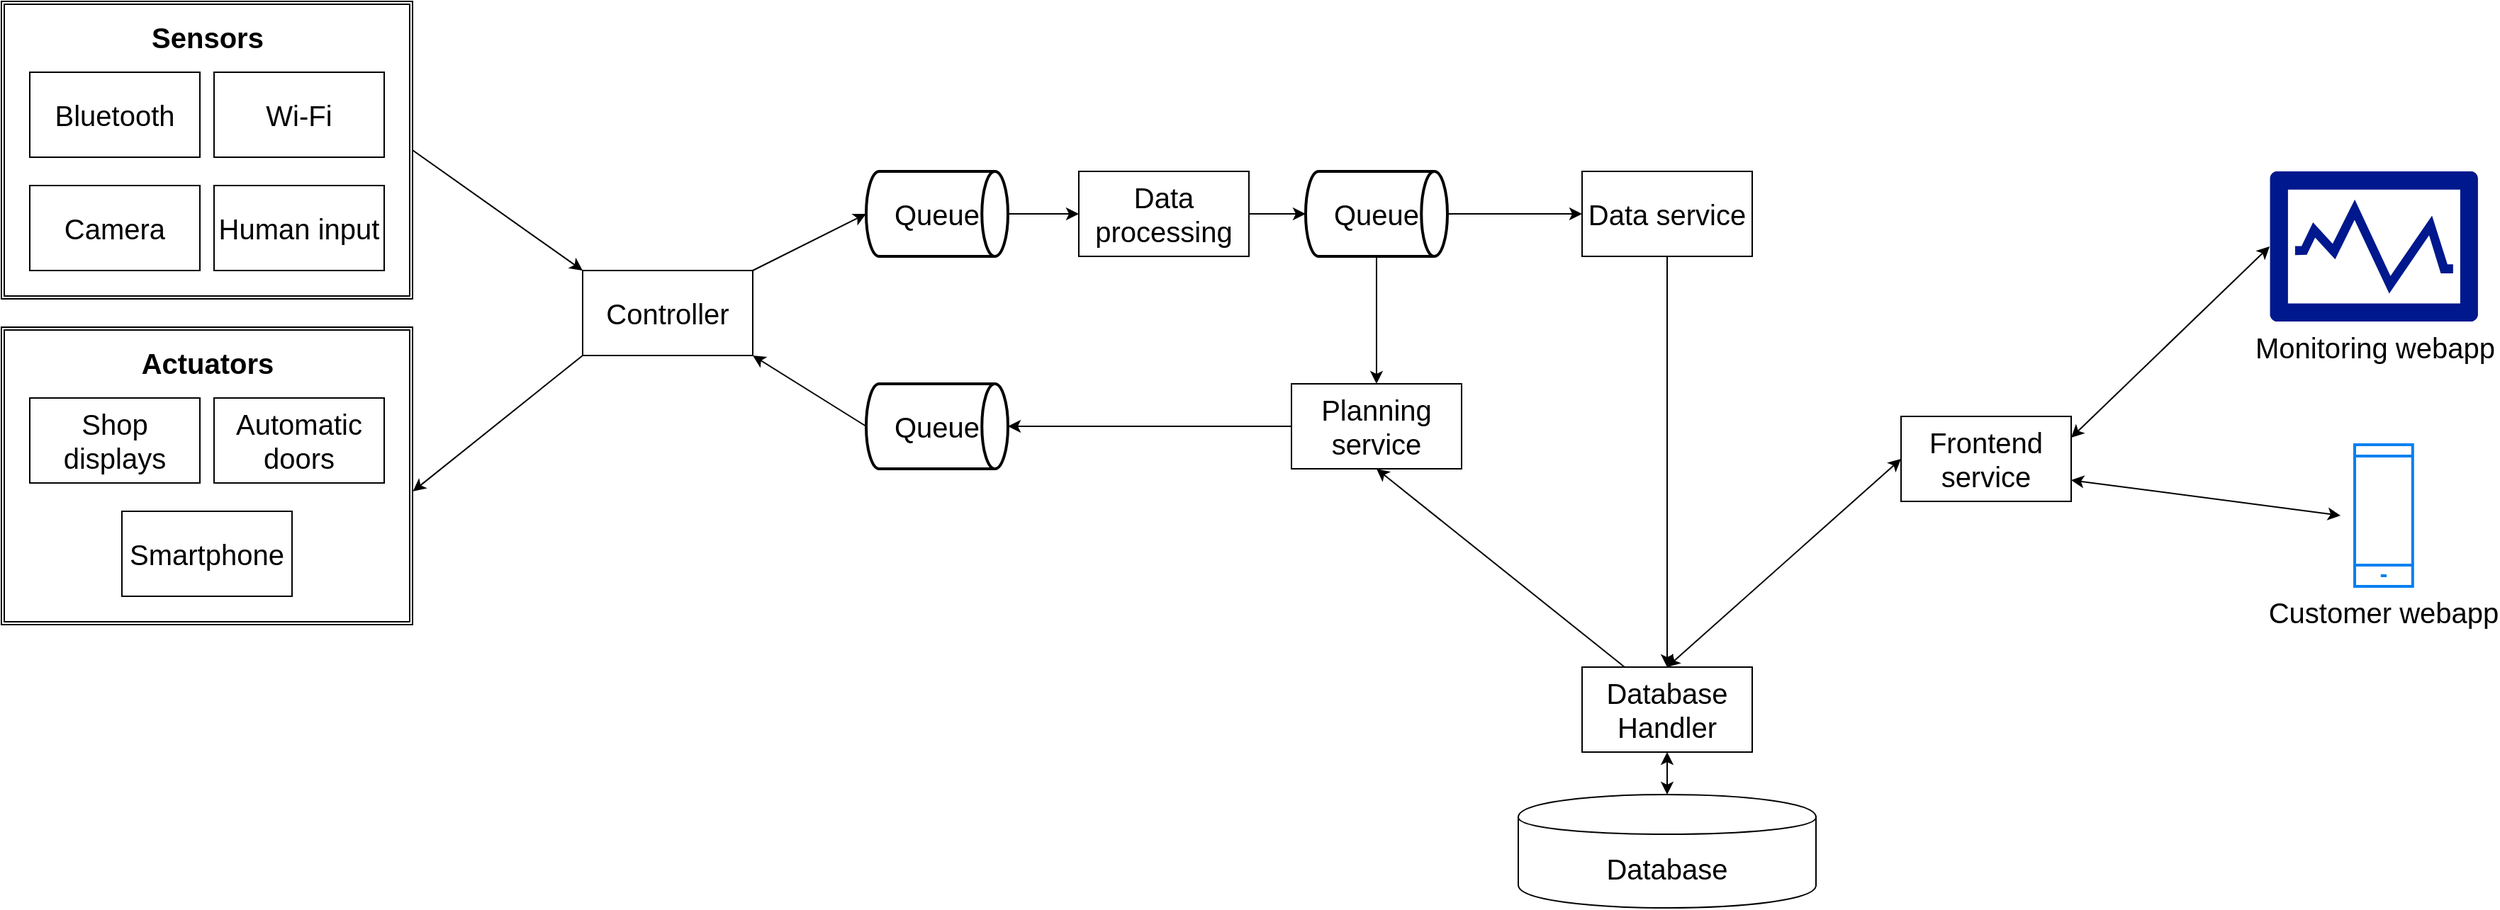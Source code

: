 <mxfile version="13.0.7" type="device"><diagram id="7mcNRXjc0NraGpx_m4gp" name="Page-1"><mxGraphModel dx="2370" dy="1323" grid="1" gridSize="10" guides="1" tooltips="1" connect="1" arrows="1" fold="1" page="1" pageScale="1" pageWidth="2336" pageHeight="1654" math="0" shadow="0"><root><mxCell id="0"/><mxCell id="1" parent="0"/><mxCell id="3SHRTboqrRlh6UkR22-T-20" value="" style="shape=ext;double=1;rounded=0;whiteSpace=wrap;html=1;fontSize=20;" vertex="1" parent="1"><mxGeometry x="30" y="310" width="290" height="210" as="geometry"/></mxCell><mxCell id="3SHRTboqrRlh6UkR22-T-19" value="" style="shape=ext;double=1;rounded=0;whiteSpace=wrap;html=1;fontSize=20;" vertex="1" parent="1"><mxGeometry x="30" y="80" width="290" height="210" as="geometry"/></mxCell><mxCell id="3SHRTboqrRlh6UkR22-T-1" value="Bluetooth" style="rounded=0;whiteSpace=wrap;html=1;fontSize=20;" vertex="1" parent="1"><mxGeometry x="50" y="130" width="120" height="60" as="geometry"/></mxCell><mxCell id="3SHRTboqrRlh6UkR22-T-2" value="Wi-Fi" style="rounded=0;whiteSpace=wrap;html=1;fontSize=20;" vertex="1" parent="1"><mxGeometry x="180" y="130" width="120" height="60" as="geometry"/></mxCell><mxCell id="3SHRTboqrRlh6UkR22-T-3" value="Human input" style="rounded=0;whiteSpace=wrap;html=1;fontSize=20;" vertex="1" parent="1"><mxGeometry x="180" y="210" width="120" height="60" as="geometry"/></mxCell><mxCell id="3SHRTboqrRlh6UkR22-T-4" value="Camera" style="rounded=0;whiteSpace=wrap;html=1;fontSize=20;" vertex="1" parent="1"><mxGeometry x="50" y="210" width="120" height="60" as="geometry"/></mxCell><mxCell id="3SHRTboqrRlh6UkR22-T-9" value="Sensors" style="text;strokeColor=none;fillColor=none;html=1;fontSize=20;fontStyle=1;verticalAlign=middle;align=center;" vertex="1" parent="1"><mxGeometry x="130" y="90" width="90" height="30" as="geometry"/></mxCell><mxCell id="3SHRTboqrRlh6UkR22-T-10" value="Shop displays" style="rounded=0;whiteSpace=wrap;html=1;fontSize=20;" vertex="1" parent="1"><mxGeometry x="50" y="360" width="120" height="60" as="geometry"/></mxCell><mxCell id="3SHRTboqrRlh6UkR22-T-11" value="Automatic doors" style="rounded=0;whiteSpace=wrap;html=1;fontSize=20;" vertex="1" parent="1"><mxGeometry x="180" y="360" width="120" height="60" as="geometry"/></mxCell><mxCell id="3SHRTboqrRlh6UkR22-T-13" value="Smartphone" style="rounded=0;whiteSpace=wrap;html=1;fontSize=20;" vertex="1" parent="1"><mxGeometry x="115" y="440" width="120" height="60" as="geometry"/></mxCell><mxCell id="3SHRTboqrRlh6UkR22-T-14" value="Actuators" style="text;strokeColor=none;fillColor=none;html=1;fontSize=20;fontStyle=1;verticalAlign=middle;align=center;" vertex="1" parent="1"><mxGeometry x="130" y="320" width="90" height="30" as="geometry"/></mxCell><mxCell id="3SHRTboqrRlh6UkR22-T-17" value="" style="endArrow=classic;html=1;entryX=0;entryY=0;entryDx=0;entryDy=0;exitX=1;exitY=0.5;exitDx=0;exitDy=0;fontSize=20;" edge="1" parent="1" source="3SHRTboqrRlh6UkR22-T-19" target="3SHRTboqrRlh6UkR22-T-22"><mxGeometry width="50" height="50" relative="1" as="geometry"><mxPoint x="320" y="200" as="sourcePoint"/><mxPoint x="410" y="240" as="targetPoint"/></mxGeometry></mxCell><mxCell id="3SHRTboqrRlh6UkR22-T-21" value="" style="endArrow=classic;html=1;entryX=1.001;entryY=0.552;entryDx=0;entryDy=0;entryPerimeter=0;exitX=0;exitY=1;exitDx=0;exitDy=0;fontSize=20;" edge="1" parent="1" source="3SHRTboqrRlh6UkR22-T-22" target="3SHRTboqrRlh6UkR22-T-20"><mxGeometry width="50" height="50" relative="1" as="geometry"><mxPoint x="550" y="460" as="sourcePoint"/><mxPoint x="410" y="380" as="targetPoint"/><Array as="points"/></mxGeometry></mxCell><mxCell id="3SHRTboqrRlh6UkR22-T-22" value="Controller" style="rounded=0;whiteSpace=wrap;html=1;fontSize=20;" vertex="1" parent="1"><mxGeometry x="440" y="270" width="120" height="60" as="geometry"/></mxCell><mxCell id="3SHRTboqrRlh6UkR22-T-29" value="Queue" style="strokeWidth=2;html=1;shape=mxgraph.flowchart.direct_data;whiteSpace=wrap;fontSize=20;" vertex="1" parent="1"><mxGeometry x="640" y="200" width="100" height="60" as="geometry"/></mxCell><mxCell id="3SHRTboqrRlh6UkR22-T-30" value="Queue" style="strokeWidth=2;html=1;shape=mxgraph.flowchart.direct_data;whiteSpace=wrap;fontSize=20;" vertex="1" parent="1"><mxGeometry x="640" y="350" width="100" height="60" as="geometry"/></mxCell><mxCell id="3SHRTboqrRlh6UkR22-T-32" value="" style="endArrow=classic;html=1;exitX=1;exitY=0;exitDx=0;exitDy=0;entryX=0;entryY=0.5;entryDx=0;entryDy=0;entryPerimeter=0;fontSize=20;" edge="1" parent="1" source="3SHRTboqrRlh6UkR22-T-22" target="3SHRTboqrRlh6UkR22-T-29"><mxGeometry width="50" height="50" relative="1" as="geometry"><mxPoint x="710" y="350" as="sourcePoint"/><mxPoint x="760" y="300" as="targetPoint"/></mxGeometry></mxCell><mxCell id="3SHRTboqrRlh6UkR22-T-33" value="" style="endArrow=classic;html=1;exitX=0;exitY=0.5;exitDx=0;exitDy=0;exitPerimeter=0;entryX=1;entryY=1;entryDx=0;entryDy=0;fontSize=20;" edge="1" parent="1" source="3SHRTboqrRlh6UkR22-T-30" target="3SHRTboqrRlh6UkR22-T-22"><mxGeometry width="50" height="50" relative="1" as="geometry"><mxPoint x="710" y="350" as="sourcePoint"/><mxPoint x="760" y="300" as="targetPoint"/></mxGeometry></mxCell><mxCell id="3SHRTboqrRlh6UkR22-T-34" value="Database Handler" style="rounded=0;whiteSpace=wrap;html=1;fontSize=20;" vertex="1" parent="1"><mxGeometry x="1145" y="550" width="120" height="60" as="geometry"/></mxCell><mxCell id="3SHRTboqrRlh6UkR22-T-35" value="Database" style="shape=cylinder;whiteSpace=wrap;html=1;boundedLbl=1;backgroundOutline=1;fontSize=20;" vertex="1" parent="1"><mxGeometry x="1100" y="640" width="210" height="80" as="geometry"/></mxCell><mxCell id="3SHRTboqrRlh6UkR22-T-36" value="Frontend service" style="rounded=0;whiteSpace=wrap;html=1;fontSize=20;" vertex="1" parent="1"><mxGeometry x="1370" y="373" width="120" height="60" as="geometry"/></mxCell><mxCell id="3SHRTboqrRlh6UkR22-T-38" value="Monitoring webapp" style="aspect=fixed;pointerEvents=1;shadow=0;dashed=0;html=1;strokeColor=none;labelPosition=center;verticalLabelPosition=bottom;verticalAlign=top;align=center;fillColor=#00188D;shape=mxgraph.mscae.enterprise.performance_monitor;fontSize=20;" vertex="1" parent="1"><mxGeometry x="1630" y="200" width="147.22" height="106" as="geometry"/></mxCell><mxCell id="3SHRTboqrRlh6UkR22-T-49" value="" style="edgeStyle=orthogonalEdgeStyle;rounded=0;orthogonalLoop=1;jettySize=auto;html=1;fontSize=20;entryX=0;entryY=0.5;entryDx=0;entryDy=0;exitX=1;exitY=0.5;exitDx=0;exitDy=0;exitPerimeter=0;" edge="1" parent="1" source="3SHRTboqrRlh6UkR22-T-29" target="3SHRTboqrRlh6UkR22-T-45"><mxGeometry relative="1" as="geometry"><mxPoint x="740" y="270" as="sourcePoint"/></mxGeometry></mxCell><mxCell id="3SHRTboqrRlh6UkR22-T-45" value="Data processing" style="rounded=0;whiteSpace=wrap;html=1;fontSize=20;" vertex="1" parent="1"><mxGeometry x="790" y="200" width="120" height="60" as="geometry"/></mxCell><mxCell id="3SHRTboqrRlh6UkR22-T-46" value="Data service" style="rounded=0;whiteSpace=wrap;html=1;fontSize=20;" vertex="1" parent="1"><mxGeometry x="1145" y="200" width="120" height="60" as="geometry"/></mxCell><mxCell id="3SHRTboqrRlh6UkR22-T-73" style="edgeStyle=orthogonalEdgeStyle;rounded=0;orthogonalLoop=1;jettySize=auto;html=1;exitX=1;exitY=0.5;exitDx=0;exitDy=0;exitPerimeter=0;entryX=0;entryY=0.5;entryDx=0;entryDy=0;fontSize=20;" edge="1" parent="1" source="3SHRTboqrRlh6UkR22-T-48" target="3SHRTboqrRlh6UkR22-T-46"><mxGeometry relative="1" as="geometry"/></mxCell><mxCell id="3SHRTboqrRlh6UkR22-T-48" value="Queue" style="strokeWidth=2;html=1;shape=mxgraph.flowchart.direct_data;whiteSpace=wrap;fontSize=20;" vertex="1" parent="1"><mxGeometry x="950" y="200" width="100" height="60" as="geometry"/></mxCell><mxCell id="3SHRTboqrRlh6UkR22-T-50" value="" style="edgeStyle=orthogonalEdgeStyle;rounded=0;orthogonalLoop=1;jettySize=auto;html=1;fontSize=20;exitX=1;exitY=0.5;exitDx=0;exitDy=0;entryX=0;entryY=0.5;entryDx=0;entryDy=0;entryPerimeter=0;" edge="1" parent="1" source="3SHRTboqrRlh6UkR22-T-45" target="3SHRTboqrRlh6UkR22-T-48"><mxGeometry relative="1" as="geometry"><mxPoint x="800.0" y="240" as="sourcePoint"/><mxPoint x="750.0" y="240" as="targetPoint"/></mxGeometry></mxCell><mxCell id="3SHRTboqrRlh6UkR22-T-54" value="" style="endArrow=classic;html=1;fontSize=20;exitX=0.5;exitY=1;exitDx=0;exitDy=0;" edge="1" parent="1" source="3SHRTboqrRlh6UkR22-T-46"><mxGeometry width="50" height="50" relative="1" as="geometry"><mxPoint x="1010" y="560" as="sourcePoint"/><mxPoint x="1205" y="550" as="targetPoint"/></mxGeometry></mxCell><mxCell id="3SHRTboqrRlh6UkR22-T-55" value="" style="endArrow=classic;startArrow=classic;html=1;fontSize=20;entryX=0.5;entryY=1;entryDx=0;entryDy=0;exitX=0.5;exitY=0;exitDx=0;exitDy=0;" edge="1" parent="1" source="3SHRTboqrRlh6UkR22-T-35" target="3SHRTboqrRlh6UkR22-T-34"><mxGeometry width="50" height="50" relative="1" as="geometry"><mxPoint x="1010" y="560" as="sourcePoint"/><mxPoint x="1060" y="510" as="targetPoint"/></mxGeometry></mxCell><mxCell id="3SHRTboqrRlh6UkR22-T-57" value="Customer webapp" style="html=1;verticalLabelPosition=bottom;align=center;labelBackgroundColor=#ffffff;verticalAlign=top;strokeWidth=2;strokeColor=#0080F0;shadow=0;dashed=0;shape=mxgraph.ios7.icons.smartphone;fontSize=20;" vertex="1" parent="1"><mxGeometry x="1690" y="393" width="40.89" height="100" as="geometry"/></mxCell><mxCell id="3SHRTboqrRlh6UkR22-T-61" value="" style="endArrow=classic;startArrow=classic;html=1;fontSize=20;exitX=0.5;exitY=0;exitDx=0;exitDy=0;entryX=0;entryY=0.5;entryDx=0;entryDy=0;" edge="1" parent="1" source="3SHRTboqrRlh6UkR22-T-34" target="3SHRTboqrRlh6UkR22-T-36"><mxGeometry width="50" height="50" relative="1" as="geometry"><mxPoint x="1010" y="560" as="sourcePoint"/><mxPoint x="1060" y="510" as="targetPoint"/></mxGeometry></mxCell><mxCell id="3SHRTboqrRlh6UkR22-T-62" value="" style="endArrow=classic;startArrow=classic;html=1;fontSize=20;exitX=1;exitY=0.75;exitDx=0;exitDy=0;" edge="1" parent="1" source="3SHRTboqrRlh6UkR22-T-36"><mxGeometry width="50" height="50" relative="1" as="geometry"><mxPoint x="680" y="593" as="sourcePoint"/><mxPoint x="1680" y="443" as="targetPoint"/></mxGeometry></mxCell><mxCell id="3SHRTboqrRlh6UkR22-T-64" value="" style="endArrow=classic;startArrow=classic;html=1;fontSize=20;exitX=1;exitY=0.25;exitDx=0;exitDy=0;entryX=0;entryY=0.5;entryDx=0;entryDy=0;entryPerimeter=0;" edge="1" parent="1" source="3SHRTboqrRlh6UkR22-T-36" target="3SHRTboqrRlh6UkR22-T-38"><mxGeometry width="50" height="50" relative="1" as="geometry"><mxPoint x="680" y="593" as="sourcePoint"/><mxPoint x="730" y="543" as="targetPoint"/></mxGeometry></mxCell><mxCell id="3SHRTboqrRlh6UkR22-T-66" value="Planning service" style="rounded=0;whiteSpace=wrap;html=1;fontSize=20;" vertex="1" parent="1"><mxGeometry x="940" y="350" width="120" height="60" as="geometry"/></mxCell><mxCell id="3SHRTboqrRlh6UkR22-T-68" value="" style="endArrow=classic;html=1;fontSize=20;exitX=0.25;exitY=0;exitDx=0;exitDy=0;entryX=0.5;entryY=1;entryDx=0;entryDy=0;" edge="1" parent="1" source="3SHRTboqrRlh6UkR22-T-34" target="3SHRTboqrRlh6UkR22-T-66"><mxGeometry width="50" height="50" relative="1" as="geometry"><mxPoint x="1010" y="560" as="sourcePoint"/><mxPoint x="1060" y="510" as="targetPoint"/></mxGeometry></mxCell><mxCell id="3SHRTboqrRlh6UkR22-T-69" value="" style="endArrow=classic;html=1;fontSize=20;exitX=0.5;exitY=1;exitDx=0;exitDy=0;exitPerimeter=0;entryX=0.5;entryY=0;entryDx=0;entryDy=0;" edge="1" parent="1" source="3SHRTboqrRlh6UkR22-T-48" target="3SHRTboqrRlh6UkR22-T-66"><mxGeometry width="50" height="50" relative="1" as="geometry"><mxPoint x="1010" y="560" as="sourcePoint"/><mxPoint x="1060" y="510" as="targetPoint"/></mxGeometry></mxCell><mxCell id="3SHRTboqrRlh6UkR22-T-70" value="" style="endArrow=classic;html=1;fontSize=20;exitX=0;exitY=0.5;exitDx=0;exitDy=0;entryX=1;entryY=0.5;entryDx=0;entryDy=0;entryPerimeter=0;" edge="1" parent="1" source="3SHRTboqrRlh6UkR22-T-66" target="3SHRTboqrRlh6UkR22-T-30"><mxGeometry width="50" height="50" relative="1" as="geometry"><mxPoint x="1000" y="390" as="sourcePoint"/><mxPoint x="1060" y="510" as="targetPoint"/></mxGeometry></mxCell></root></mxGraphModel></diagram></mxfile>